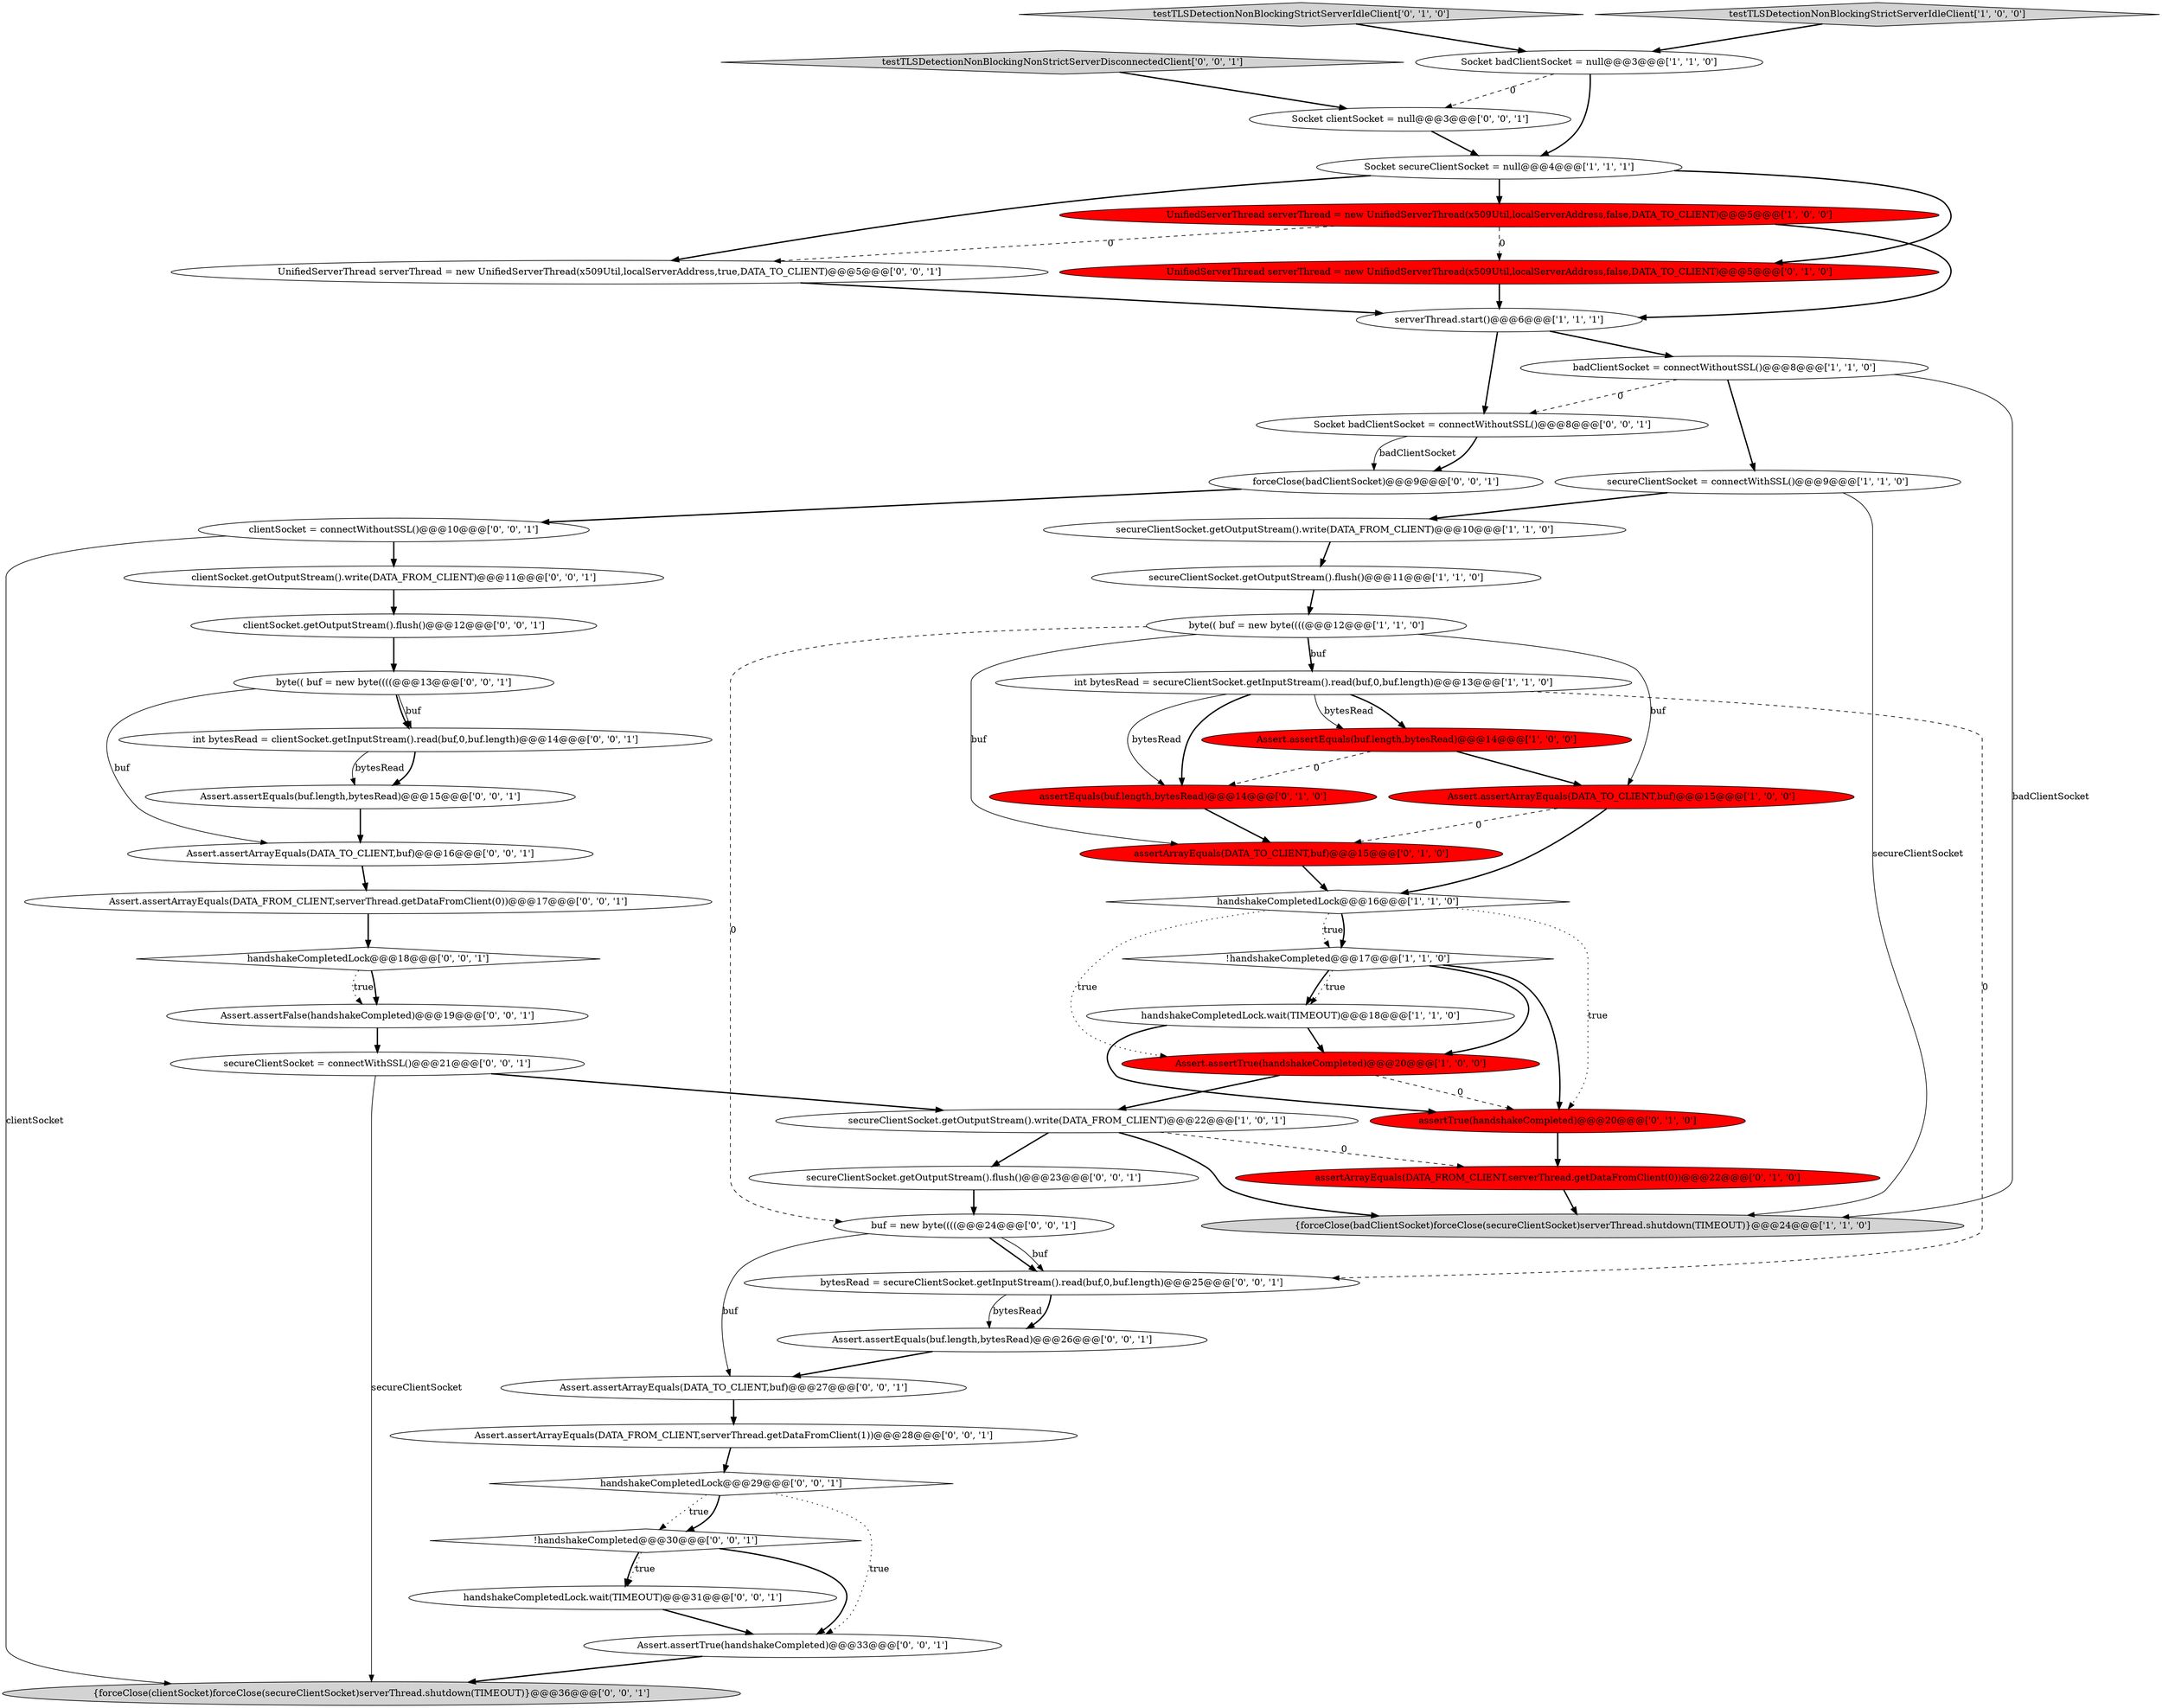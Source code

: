 digraph {
34 [style = filled, label = "clientSocket = connectWithoutSSL()@@@10@@@['0', '0', '1']", fillcolor = white, shape = ellipse image = "AAA0AAABBB3BBB"];
5 [style = filled, label = "Assert.assertTrue(handshakeCompleted)@@@20@@@['1', '0', '0']", fillcolor = red, shape = ellipse image = "AAA1AAABBB1BBB"];
3 [style = filled, label = "badClientSocket = connectWithoutSSL()@@@8@@@['1', '1', '0']", fillcolor = white, shape = ellipse image = "AAA0AAABBB1BBB"];
14 [style = filled, label = "{forceClose(badClientSocket)forceClose(secureClientSocket)serverThread.shutdown(TIMEOUT)}@@@24@@@['1', '1', '0']", fillcolor = lightgray, shape = ellipse image = "AAA0AAABBB1BBB"];
21 [style = filled, label = "assertTrue(handshakeCompleted)@@@20@@@['0', '1', '0']", fillcolor = red, shape = ellipse image = "AAA1AAABBB2BBB"];
8 [style = filled, label = "byte(( buf = new byte((((@@@12@@@['1', '1', '0']", fillcolor = white, shape = ellipse image = "AAA0AAABBB1BBB"];
7 [style = filled, label = "Socket secureClientSocket = null@@@4@@@['1', '1', '1']", fillcolor = white, shape = ellipse image = "AAA0AAABBB1BBB"];
20 [style = filled, label = "testTLSDetectionNonBlockingStrictServerIdleClient['0', '1', '0']", fillcolor = lightgray, shape = diamond image = "AAA0AAABBB2BBB"];
16 [style = filled, label = "handshakeCompletedLock.wait(TIMEOUT)@@@18@@@['1', '1', '0']", fillcolor = white, shape = ellipse image = "AAA0AAABBB1BBB"];
4 [style = filled, label = "Assert.assertEquals(buf.length,bytesRead)@@@14@@@['1', '0', '0']", fillcolor = red, shape = ellipse image = "AAA1AAABBB1BBB"];
22 [style = filled, label = "assertArrayEquals(DATA_TO_CLIENT,buf)@@@15@@@['0', '1', '0']", fillcolor = red, shape = ellipse image = "AAA1AAABBB2BBB"];
37 [style = filled, label = "Assert.assertArrayEquals(DATA_TO_CLIENT,buf)@@@16@@@['0', '0', '1']", fillcolor = white, shape = ellipse image = "AAA0AAABBB3BBB"];
15 [style = filled, label = "serverThread.start()@@@6@@@['1', '1', '1']", fillcolor = white, shape = ellipse image = "AAA0AAABBB1BBB"];
49 [style = filled, label = "clientSocket.getOutputStream().write(DATA_FROM_CLIENT)@@@11@@@['0', '0', '1']", fillcolor = white, shape = ellipse image = "AAA0AAABBB3BBB"];
41 [style = filled, label = "Assert.assertFalse(handshakeCompleted)@@@19@@@['0', '0', '1']", fillcolor = white, shape = ellipse image = "AAA0AAABBB3BBB"];
10 [style = filled, label = "handshakeCompletedLock@@@16@@@['1', '1', '0']", fillcolor = white, shape = diamond image = "AAA0AAABBB1BBB"];
33 [style = filled, label = "handshakeCompletedLock.wait(TIMEOUT)@@@31@@@['0', '0', '1']", fillcolor = white, shape = ellipse image = "AAA0AAABBB3BBB"];
45 [style = filled, label = "Assert.assertEquals(buf.length,bytesRead)@@@26@@@['0', '0', '1']", fillcolor = white, shape = ellipse image = "AAA0AAABBB3BBB"];
29 [style = filled, label = "bytesRead = secureClientSocket.getInputStream().read(buf,0,buf.length)@@@25@@@['0', '0', '1']", fillcolor = white, shape = ellipse image = "AAA0AAABBB3BBB"];
24 [style = filled, label = "assertEquals(buf.length,bytesRead)@@@14@@@['0', '1', '0']", fillcolor = red, shape = ellipse image = "AAA1AAABBB2BBB"];
50 [style = filled, label = "clientSocket.getOutputStream().flush()@@@12@@@['0', '0', '1']", fillcolor = white, shape = ellipse image = "AAA0AAABBB3BBB"];
13 [style = filled, label = "!handshakeCompleted@@@17@@@['1', '1', '0']", fillcolor = white, shape = diamond image = "AAA0AAABBB1BBB"];
17 [style = filled, label = "secureClientSocket.getOutputStream().write(DATA_FROM_CLIENT)@@@22@@@['1', '0', '1']", fillcolor = white, shape = ellipse image = "AAA0AAABBB1BBB"];
18 [style = filled, label = "int bytesRead = secureClientSocket.getInputStream().read(buf,0,buf.length)@@@13@@@['1', '1', '0']", fillcolor = white, shape = ellipse image = "AAA0AAABBB1BBB"];
28 [style = filled, label = "{forceClose(clientSocket)forceClose(secureClientSocket)serverThread.shutdown(TIMEOUT)}@@@36@@@['0', '0', '1']", fillcolor = lightgray, shape = ellipse image = "AAA0AAABBB3BBB"];
30 [style = filled, label = "buf = new byte((((@@@24@@@['0', '0', '1']", fillcolor = white, shape = ellipse image = "AAA0AAABBB3BBB"];
6 [style = filled, label = "testTLSDetectionNonBlockingStrictServerIdleClient['1', '0', '0']", fillcolor = lightgray, shape = diamond image = "AAA0AAABBB1BBB"];
35 [style = filled, label = "Socket badClientSocket = connectWithoutSSL()@@@8@@@['0', '0', '1']", fillcolor = white, shape = ellipse image = "AAA0AAABBB3BBB"];
12 [style = filled, label = "Assert.assertArrayEquals(DATA_TO_CLIENT,buf)@@@15@@@['1', '0', '0']", fillcolor = red, shape = ellipse image = "AAA1AAABBB1BBB"];
48 [style = filled, label = "Assert.assertEquals(buf.length,bytesRead)@@@15@@@['0', '0', '1']", fillcolor = white, shape = ellipse image = "AAA0AAABBB3BBB"];
9 [style = filled, label = "secureClientSocket.getOutputStream().flush()@@@11@@@['1', '1', '0']", fillcolor = white, shape = ellipse image = "AAA0AAABBB1BBB"];
27 [style = filled, label = "UnifiedServerThread serverThread = new UnifiedServerThread(x509Util,localServerAddress,true,DATA_TO_CLIENT)@@@5@@@['0', '0', '1']", fillcolor = white, shape = ellipse image = "AAA0AAABBB3BBB"];
40 [style = filled, label = "Assert.assertArrayEquals(DATA_FROM_CLIENT,serverThread.getDataFromClient(0))@@@17@@@['0', '0', '1']", fillcolor = white, shape = ellipse image = "AAA0AAABBB3BBB"];
38 [style = filled, label = "handshakeCompletedLock@@@18@@@['0', '0', '1']", fillcolor = white, shape = diamond image = "AAA0AAABBB3BBB"];
25 [style = filled, label = "testTLSDetectionNonBlockingNonStrictServerDisconnectedClient['0', '0', '1']", fillcolor = lightgray, shape = diamond image = "AAA0AAABBB3BBB"];
19 [style = filled, label = "UnifiedServerThread serverThread = new UnifiedServerThread(x509Util,localServerAddress,false,DATA_TO_CLIENT)@@@5@@@['0', '1', '0']", fillcolor = red, shape = ellipse image = "AAA1AAABBB2BBB"];
11 [style = filled, label = "secureClientSocket = connectWithSSL()@@@9@@@['1', '1', '0']", fillcolor = white, shape = ellipse image = "AAA0AAABBB1BBB"];
43 [style = filled, label = "Assert.assertArrayEquals(DATA_TO_CLIENT,buf)@@@27@@@['0', '0', '1']", fillcolor = white, shape = ellipse image = "AAA0AAABBB3BBB"];
47 [style = filled, label = "handshakeCompletedLock@@@29@@@['0', '0', '1']", fillcolor = white, shape = diamond image = "AAA0AAABBB3BBB"];
44 [style = filled, label = "int bytesRead = clientSocket.getInputStream().read(buf,0,buf.length)@@@14@@@['0', '0', '1']", fillcolor = white, shape = ellipse image = "AAA0AAABBB3BBB"];
36 [style = filled, label = "!handshakeCompleted@@@30@@@['0', '0', '1']", fillcolor = white, shape = diamond image = "AAA0AAABBB3BBB"];
39 [style = filled, label = "Assert.assertTrue(handshakeCompleted)@@@33@@@['0', '0', '1']", fillcolor = white, shape = ellipse image = "AAA0AAABBB3BBB"];
2 [style = filled, label = "UnifiedServerThread serverThread = new UnifiedServerThread(x509Util,localServerAddress,false,DATA_TO_CLIENT)@@@5@@@['1', '0', '0']", fillcolor = red, shape = ellipse image = "AAA1AAABBB1BBB"];
42 [style = filled, label = "Socket clientSocket = null@@@3@@@['0', '0', '1']", fillcolor = white, shape = ellipse image = "AAA0AAABBB3BBB"];
23 [style = filled, label = "assertArrayEquals(DATA_FROM_CLIENT,serverThread.getDataFromClient(0))@@@22@@@['0', '1', '0']", fillcolor = red, shape = ellipse image = "AAA1AAABBB2BBB"];
31 [style = filled, label = "byte(( buf = new byte((((@@@13@@@['0', '0', '1']", fillcolor = white, shape = ellipse image = "AAA0AAABBB3BBB"];
0 [style = filled, label = "secureClientSocket.getOutputStream().write(DATA_FROM_CLIENT)@@@10@@@['1', '1', '0']", fillcolor = white, shape = ellipse image = "AAA0AAABBB1BBB"];
51 [style = filled, label = "Assert.assertArrayEquals(DATA_FROM_CLIENT,serverThread.getDataFromClient(1))@@@28@@@['0', '0', '1']", fillcolor = white, shape = ellipse image = "AAA0AAABBB3BBB"];
1 [style = filled, label = "Socket badClientSocket = null@@@3@@@['1', '1', '0']", fillcolor = white, shape = ellipse image = "AAA0AAABBB1BBB"];
32 [style = filled, label = "forceClose(badClientSocket)@@@9@@@['0', '0', '1']", fillcolor = white, shape = ellipse image = "AAA0AAABBB3BBB"];
26 [style = filled, label = "secureClientSocket.getOutputStream().flush()@@@23@@@['0', '0', '1']", fillcolor = white, shape = ellipse image = "AAA0AAABBB3BBB"];
46 [style = filled, label = "secureClientSocket = connectWithSSL()@@@21@@@['0', '0', '1']", fillcolor = white, shape = ellipse image = "AAA0AAABBB3BBB"];
1->42 [style = dashed, label="0"];
46->28 [style = solid, label="secureClientSocket"];
8->22 [style = solid, label="buf"];
2->19 [style = dashed, label="0"];
38->41 [style = dotted, label="true"];
8->18 [style = solid, label="buf"];
38->41 [style = bold, label=""];
32->34 [style = bold, label=""];
40->38 [style = bold, label=""];
29->45 [style = solid, label="bytesRead"];
36->33 [style = bold, label=""];
30->29 [style = bold, label=""];
27->15 [style = bold, label=""];
29->45 [style = bold, label=""];
12->10 [style = bold, label=""];
34->28 [style = solid, label="clientSocket"];
45->43 [style = bold, label=""];
17->14 [style = bold, label=""];
51->47 [style = bold, label=""];
2->15 [style = bold, label=""];
8->12 [style = solid, label="buf"];
8->30 [style = dashed, label="0"];
19->15 [style = bold, label=""];
30->29 [style = solid, label="buf"];
18->29 [style = dashed, label="0"];
48->37 [style = bold, label=""];
8->18 [style = bold, label=""];
43->51 [style = bold, label=""];
3->11 [style = bold, label=""];
2->27 [style = dashed, label="0"];
9->8 [style = bold, label=""];
5->17 [style = bold, label=""];
13->16 [style = bold, label=""];
15->35 [style = bold, label=""];
23->14 [style = bold, label=""];
18->4 [style = bold, label=""];
50->31 [style = bold, label=""];
7->2 [style = bold, label=""];
13->5 [style = bold, label=""];
47->36 [style = dotted, label="true"];
41->46 [style = bold, label=""];
42->7 [style = bold, label=""];
17->23 [style = dashed, label="0"];
4->24 [style = dashed, label="0"];
47->36 [style = bold, label=""];
21->23 [style = bold, label=""];
13->16 [style = dotted, label="true"];
18->24 [style = bold, label=""];
3->35 [style = dashed, label="0"];
34->49 [style = bold, label=""];
35->32 [style = bold, label=""];
20->1 [style = bold, label=""];
15->3 [style = bold, label=""];
11->14 [style = solid, label="secureClientSocket"];
1->7 [style = bold, label=""];
30->43 [style = solid, label="buf"];
36->39 [style = bold, label=""];
49->50 [style = bold, label=""];
6->1 [style = bold, label=""];
10->13 [style = dotted, label="true"];
10->13 [style = bold, label=""];
31->44 [style = bold, label=""];
3->14 [style = solid, label="badClientSocket"];
47->39 [style = dotted, label="true"];
31->37 [style = solid, label="buf"];
12->22 [style = dashed, label="0"];
22->10 [style = bold, label=""];
16->5 [style = bold, label=""];
4->12 [style = bold, label=""];
25->42 [style = bold, label=""];
5->21 [style = dashed, label="0"];
7->19 [style = bold, label=""];
18->4 [style = solid, label="bytesRead"];
35->32 [style = solid, label="badClientSocket"];
36->33 [style = dotted, label="true"];
0->9 [style = bold, label=""];
17->26 [style = bold, label=""];
31->44 [style = solid, label="buf"];
10->5 [style = dotted, label="true"];
24->22 [style = bold, label=""];
39->28 [style = bold, label=""];
26->30 [style = bold, label=""];
11->0 [style = bold, label=""];
33->39 [style = bold, label=""];
44->48 [style = bold, label=""];
16->21 [style = bold, label=""];
44->48 [style = solid, label="bytesRead"];
7->27 [style = bold, label=""];
13->21 [style = bold, label=""];
46->17 [style = bold, label=""];
18->24 [style = solid, label="bytesRead"];
10->21 [style = dotted, label="true"];
37->40 [style = bold, label=""];
}
